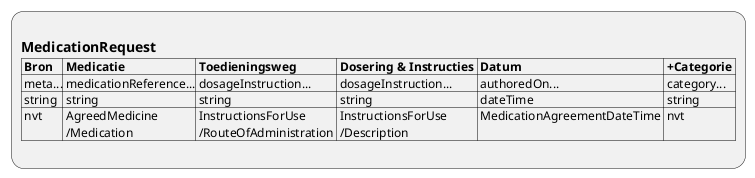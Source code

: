 @startuml ViewDefinition-MedicationRequest
:
== MedicationRequest
|= Bron |= Medicatie |= Toedieningsweg |= Dosering & Instructies |= Datum |= +Categorie |
| meta...| medicationReference...| dosageInstruction...| dosageInstruction...| authoredOn...| category...|
| string | string | string | string | dateTime | string |
| nvt | AgreedMedicine\n /Medication | InstructionsForUse\n /RouteOfAdministration | InstructionsForUse\n /Description | MedicationAgreementDateTime | nvt |
;
@enduml